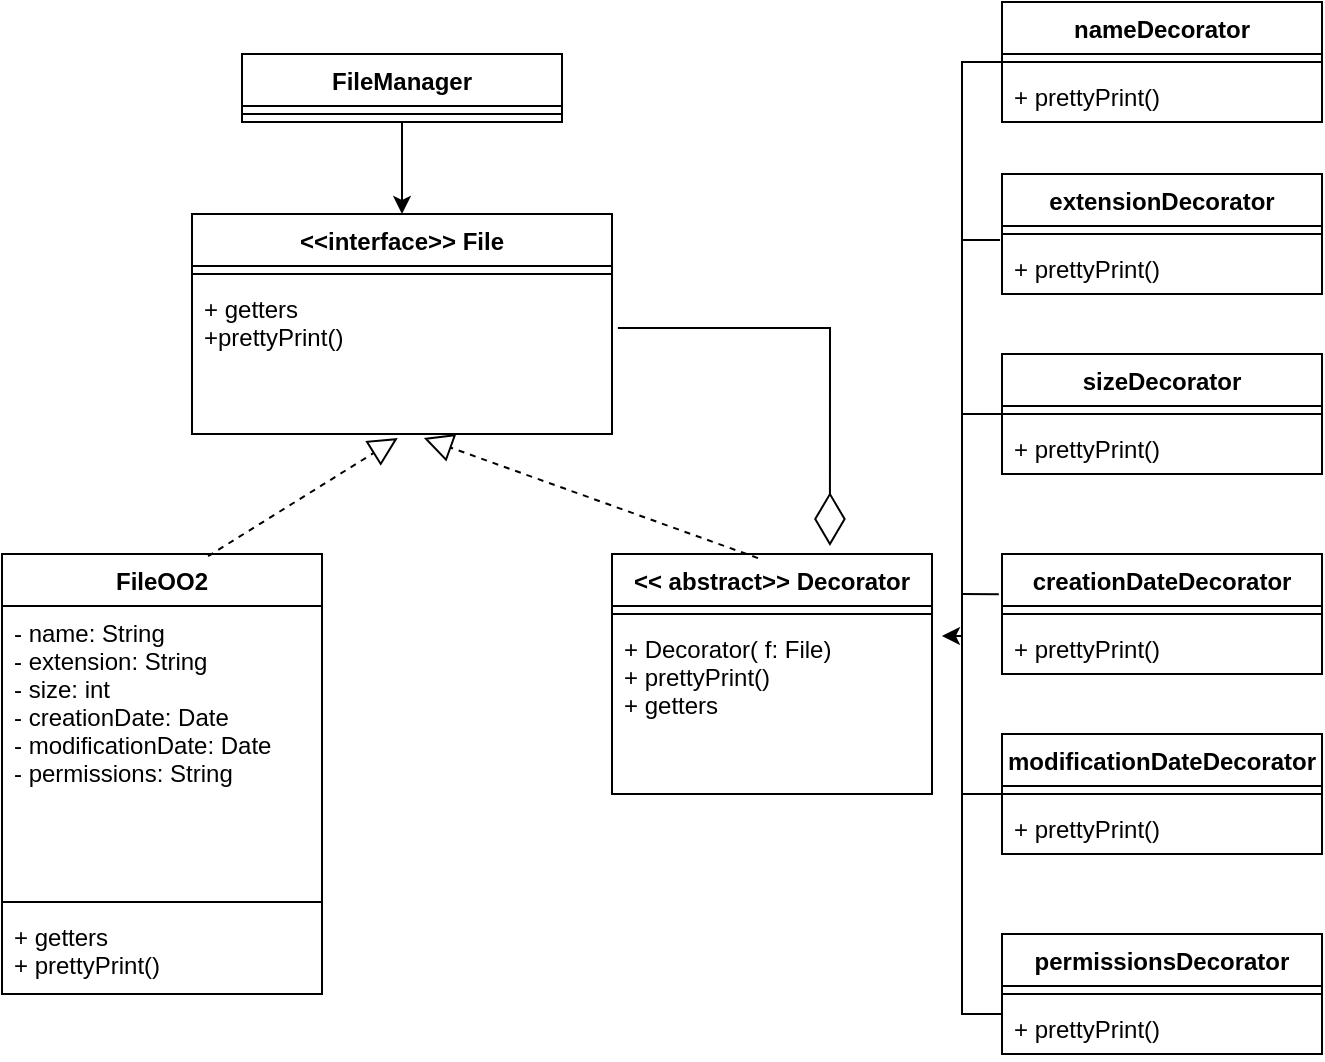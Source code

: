 <mxfile version="17.4.5" type="github">
  <diagram id="l77j4i7QWaRJAyjjo0qU" name="Page-1">
    <mxGraphModel dx="824" dy="885" grid="1" gridSize="10" guides="1" tooltips="1" connect="1" arrows="1" fold="1" page="1" pageScale="1" pageWidth="827" pageHeight="1169" math="0" shadow="0">
      <root>
        <mxCell id="0" />
        <mxCell id="1" parent="0" />
        <mxCell id="biVh_dBmkdVdkPoWTslJ-47" style="edgeStyle=orthogonalEdgeStyle;rounded=0;orthogonalLoop=1;jettySize=auto;html=1;" edge="1" parent="1" source="biVh_dBmkdVdkPoWTslJ-2" target="biVh_dBmkdVdkPoWTslJ-6">
          <mxGeometry relative="1" as="geometry" />
        </mxCell>
        <mxCell id="biVh_dBmkdVdkPoWTslJ-2" value="FileManager" style="swimlane;fontStyle=1;align=center;verticalAlign=top;childLayout=stackLayout;horizontal=1;startSize=26;horizontalStack=0;resizeParent=1;resizeParentMax=0;resizeLast=0;collapsible=1;marginBottom=0;" vertex="1" parent="1">
          <mxGeometry x="220" y="180" width="160" height="34" as="geometry" />
        </mxCell>
        <mxCell id="biVh_dBmkdVdkPoWTslJ-4" value="" style="line;strokeWidth=1;fillColor=none;align=left;verticalAlign=middle;spacingTop=-1;spacingLeft=3;spacingRight=3;rotatable=0;labelPosition=right;points=[];portConstraint=eastwest;" vertex="1" parent="biVh_dBmkdVdkPoWTslJ-2">
          <mxGeometry y="26" width="160" height="8" as="geometry" />
        </mxCell>
        <mxCell id="biVh_dBmkdVdkPoWTslJ-6" value="&lt;&lt;interface&gt;&gt; File&#xa;" style="swimlane;fontStyle=1;align=center;verticalAlign=top;childLayout=stackLayout;horizontal=1;startSize=26;horizontalStack=0;resizeParent=1;resizeParentMax=0;resizeLast=0;collapsible=1;marginBottom=0;" vertex="1" parent="1">
          <mxGeometry x="195" y="260" width="210" height="110" as="geometry" />
        </mxCell>
        <mxCell id="biVh_dBmkdVdkPoWTslJ-8" value="" style="line;strokeWidth=1;fillColor=none;align=left;verticalAlign=middle;spacingTop=-1;spacingLeft=3;spacingRight=3;rotatable=0;labelPosition=right;points=[];portConstraint=eastwest;" vertex="1" parent="biVh_dBmkdVdkPoWTslJ-6">
          <mxGeometry y="26" width="210" height="8" as="geometry" />
        </mxCell>
        <mxCell id="biVh_dBmkdVdkPoWTslJ-9" value="+ getters&#xa;+prettyPrint()" style="text;strokeColor=none;fillColor=none;align=left;verticalAlign=top;spacingLeft=4;spacingRight=4;overflow=hidden;rotatable=0;points=[[0,0.5],[1,0.5]];portConstraint=eastwest;" vertex="1" parent="biVh_dBmkdVdkPoWTslJ-6">
          <mxGeometry y="34" width="210" height="76" as="geometry" />
        </mxCell>
        <mxCell id="biVh_dBmkdVdkPoWTslJ-10" value="FileOO2" style="swimlane;fontStyle=1;align=center;verticalAlign=top;childLayout=stackLayout;horizontal=1;startSize=26;horizontalStack=0;resizeParent=1;resizeParentMax=0;resizeLast=0;collapsible=1;marginBottom=0;" vertex="1" parent="1">
          <mxGeometry x="100" y="430" width="160" height="220" as="geometry" />
        </mxCell>
        <mxCell id="biVh_dBmkdVdkPoWTslJ-11" value="- name: String&#xa;- extension: String&#xa;- size: int&#xa;- creationDate: Date&#xa;- modificationDate: Date&#xa;- permissions: String" style="text;strokeColor=none;fillColor=none;align=left;verticalAlign=top;spacingLeft=4;spacingRight=4;overflow=hidden;rotatable=0;points=[[0,0.5],[1,0.5]];portConstraint=eastwest;" vertex="1" parent="biVh_dBmkdVdkPoWTslJ-10">
          <mxGeometry y="26" width="160" height="144" as="geometry" />
        </mxCell>
        <mxCell id="biVh_dBmkdVdkPoWTslJ-12" value="" style="line;strokeWidth=1;fillColor=none;align=left;verticalAlign=middle;spacingTop=-1;spacingLeft=3;spacingRight=3;rotatable=0;labelPosition=right;points=[];portConstraint=eastwest;" vertex="1" parent="biVh_dBmkdVdkPoWTslJ-10">
          <mxGeometry y="170" width="160" height="8" as="geometry" />
        </mxCell>
        <mxCell id="biVh_dBmkdVdkPoWTslJ-13" value="+ getters&#xa;+ prettyPrint()" style="text;strokeColor=none;fillColor=none;align=left;verticalAlign=top;spacingLeft=4;spacingRight=4;overflow=hidden;rotatable=0;points=[[0,0.5],[1,0.5]];portConstraint=eastwest;" vertex="1" parent="biVh_dBmkdVdkPoWTslJ-10">
          <mxGeometry y="178" width="160" height="42" as="geometry" />
        </mxCell>
        <mxCell id="biVh_dBmkdVdkPoWTslJ-14" value="" style="endArrow=block;dashed=1;endFill=0;endSize=12;html=1;rounded=0;exitX=0.644;exitY=0.005;exitDx=0;exitDy=0;exitPerimeter=0;entryX=0.49;entryY=1.026;entryDx=0;entryDy=0;entryPerimeter=0;" edge="1" parent="1" source="biVh_dBmkdVdkPoWTslJ-10" target="biVh_dBmkdVdkPoWTslJ-9">
          <mxGeometry width="160" relative="1" as="geometry">
            <mxPoint x="260" y="380" as="sourcePoint" />
            <mxPoint x="420" y="380" as="targetPoint" />
          </mxGeometry>
        </mxCell>
        <mxCell id="biVh_dBmkdVdkPoWTslJ-15" value="&lt;&lt; abstract&gt;&gt; Decorator" style="swimlane;fontStyle=1;align=center;verticalAlign=top;childLayout=stackLayout;horizontal=1;startSize=26;horizontalStack=0;resizeParent=1;resizeParentMax=0;resizeLast=0;collapsible=1;marginBottom=0;" vertex="1" parent="1">
          <mxGeometry x="405" y="430" width="160" height="120" as="geometry" />
        </mxCell>
        <mxCell id="biVh_dBmkdVdkPoWTslJ-17" value="" style="line;strokeWidth=1;fillColor=none;align=left;verticalAlign=middle;spacingTop=-1;spacingLeft=3;spacingRight=3;rotatable=0;labelPosition=right;points=[];portConstraint=eastwest;" vertex="1" parent="biVh_dBmkdVdkPoWTslJ-15">
          <mxGeometry y="26" width="160" height="8" as="geometry" />
        </mxCell>
        <mxCell id="biVh_dBmkdVdkPoWTslJ-18" value="+ Decorator( f: File)&#xa;+ prettyPrint()&#xa;+ getters" style="text;strokeColor=none;fillColor=none;align=left;verticalAlign=top;spacingLeft=4;spacingRight=4;overflow=hidden;rotatable=0;points=[[0,0.5],[1,0.5]];portConstraint=eastwest;" vertex="1" parent="biVh_dBmkdVdkPoWTslJ-15">
          <mxGeometry y="34" width="160" height="86" as="geometry" />
        </mxCell>
        <mxCell id="biVh_dBmkdVdkPoWTslJ-19" value="" style="endArrow=block;dashed=1;endFill=0;endSize=12;html=1;rounded=0;exitX=0.456;exitY=0.017;exitDx=0;exitDy=0;exitPerimeter=0;entryX=0.552;entryY=1.026;entryDx=0;entryDy=0;entryPerimeter=0;" edge="1" parent="1" source="biVh_dBmkdVdkPoWTslJ-15" target="biVh_dBmkdVdkPoWTslJ-9">
          <mxGeometry width="160" relative="1" as="geometry">
            <mxPoint x="213.04" y="441.1" as="sourcePoint" />
            <mxPoint x="307.9" y="381.976" as="targetPoint" />
          </mxGeometry>
        </mxCell>
        <mxCell id="biVh_dBmkdVdkPoWTslJ-20" value="" style="endArrow=diamondThin;endFill=0;endSize=24;html=1;rounded=0;entryX=0.681;entryY=-0.033;entryDx=0;entryDy=0;entryPerimeter=0;exitX=1.014;exitY=0.303;exitDx=0;exitDy=0;exitPerimeter=0;" edge="1" parent="1" source="biVh_dBmkdVdkPoWTslJ-9" target="biVh_dBmkdVdkPoWTslJ-15">
          <mxGeometry width="160" relative="1" as="geometry">
            <mxPoint x="260" y="380" as="sourcePoint" />
            <mxPoint x="420" y="380" as="targetPoint" />
            <Array as="points">
              <mxPoint x="514" y="317" />
            </Array>
          </mxGeometry>
        </mxCell>
        <mxCell id="biVh_dBmkdVdkPoWTslJ-21" value="permissionsDecorator" style="swimlane;fontStyle=1;align=center;verticalAlign=top;childLayout=stackLayout;horizontal=1;startSize=26;horizontalStack=0;resizeParent=1;resizeParentMax=0;resizeLast=0;collapsible=1;marginBottom=0;" vertex="1" parent="1">
          <mxGeometry x="600" y="620" width="160" height="60" as="geometry" />
        </mxCell>
        <mxCell id="biVh_dBmkdVdkPoWTslJ-23" value="" style="line;strokeWidth=1;fillColor=none;align=left;verticalAlign=middle;spacingTop=-1;spacingLeft=3;spacingRight=3;rotatable=0;labelPosition=right;points=[];portConstraint=eastwest;" vertex="1" parent="biVh_dBmkdVdkPoWTslJ-21">
          <mxGeometry y="26" width="160" height="8" as="geometry" />
        </mxCell>
        <mxCell id="biVh_dBmkdVdkPoWTslJ-24" value="+ prettyPrint()" style="text;strokeColor=none;fillColor=none;align=left;verticalAlign=top;spacingLeft=4;spacingRight=4;overflow=hidden;rotatable=0;points=[[0,0.5],[1,0.5]];portConstraint=eastwest;" vertex="1" parent="biVh_dBmkdVdkPoWTslJ-21">
          <mxGeometry y="34" width="160" height="26" as="geometry" />
        </mxCell>
        <mxCell id="biVh_dBmkdVdkPoWTslJ-25" value="modificationDateDecorator" style="swimlane;fontStyle=1;align=center;verticalAlign=top;childLayout=stackLayout;horizontal=1;startSize=26;horizontalStack=0;resizeParent=1;resizeParentMax=0;resizeLast=0;collapsible=1;marginBottom=0;" vertex="1" parent="1">
          <mxGeometry x="600" y="520" width="160" height="60" as="geometry" />
        </mxCell>
        <mxCell id="biVh_dBmkdVdkPoWTslJ-26" value="" style="line;strokeWidth=1;fillColor=none;align=left;verticalAlign=middle;spacingTop=-1;spacingLeft=3;spacingRight=3;rotatable=0;labelPosition=right;points=[];portConstraint=eastwest;" vertex="1" parent="biVh_dBmkdVdkPoWTslJ-25">
          <mxGeometry y="26" width="160" height="8" as="geometry" />
        </mxCell>
        <mxCell id="biVh_dBmkdVdkPoWTslJ-27" value="+ prettyPrint()" style="text;strokeColor=none;fillColor=none;align=left;verticalAlign=top;spacingLeft=4;spacingRight=4;overflow=hidden;rotatable=0;points=[[0,0.5],[1,0.5]];portConstraint=eastwest;" vertex="1" parent="biVh_dBmkdVdkPoWTslJ-25">
          <mxGeometry y="34" width="160" height="26" as="geometry" />
        </mxCell>
        <mxCell id="biVh_dBmkdVdkPoWTslJ-28" value="creationDateDecorator" style="swimlane;fontStyle=1;align=center;verticalAlign=top;childLayout=stackLayout;horizontal=1;startSize=26;horizontalStack=0;resizeParent=1;resizeParentMax=0;resizeLast=0;collapsible=1;marginBottom=0;" vertex="1" parent="1">
          <mxGeometry x="600" y="430" width="160" height="60" as="geometry" />
        </mxCell>
        <mxCell id="biVh_dBmkdVdkPoWTslJ-29" value="" style="line;strokeWidth=1;fillColor=none;align=left;verticalAlign=middle;spacingTop=-1;spacingLeft=3;spacingRight=3;rotatable=0;labelPosition=right;points=[];portConstraint=eastwest;" vertex="1" parent="biVh_dBmkdVdkPoWTslJ-28">
          <mxGeometry y="26" width="160" height="8" as="geometry" />
        </mxCell>
        <mxCell id="biVh_dBmkdVdkPoWTslJ-30" value="+ prettyPrint()" style="text;strokeColor=none;fillColor=none;align=left;verticalAlign=top;spacingLeft=4;spacingRight=4;overflow=hidden;rotatable=0;points=[[0,0.5],[1,0.5]];portConstraint=eastwest;" vertex="1" parent="biVh_dBmkdVdkPoWTslJ-28">
          <mxGeometry y="34" width="160" height="26" as="geometry" />
        </mxCell>
        <mxCell id="biVh_dBmkdVdkPoWTslJ-31" value="sizeDecorator" style="swimlane;fontStyle=1;align=center;verticalAlign=top;childLayout=stackLayout;horizontal=1;startSize=26;horizontalStack=0;resizeParent=1;resizeParentMax=0;resizeLast=0;collapsible=1;marginBottom=0;" vertex="1" parent="1">
          <mxGeometry x="600" y="330" width="160" height="60" as="geometry" />
        </mxCell>
        <mxCell id="biVh_dBmkdVdkPoWTslJ-32" value="" style="line;strokeWidth=1;fillColor=none;align=left;verticalAlign=middle;spacingTop=-1;spacingLeft=3;spacingRight=3;rotatable=0;labelPosition=right;points=[];portConstraint=eastwest;" vertex="1" parent="biVh_dBmkdVdkPoWTslJ-31">
          <mxGeometry y="26" width="160" height="8" as="geometry" />
        </mxCell>
        <mxCell id="biVh_dBmkdVdkPoWTslJ-33" value="+ prettyPrint()" style="text;strokeColor=none;fillColor=none;align=left;verticalAlign=top;spacingLeft=4;spacingRight=4;overflow=hidden;rotatable=0;points=[[0,0.5],[1,0.5]];portConstraint=eastwest;" vertex="1" parent="biVh_dBmkdVdkPoWTslJ-31">
          <mxGeometry y="34" width="160" height="26" as="geometry" />
        </mxCell>
        <mxCell id="biVh_dBmkdVdkPoWTslJ-34" value="extensionDecorator" style="swimlane;fontStyle=1;align=center;verticalAlign=top;childLayout=stackLayout;horizontal=1;startSize=26;horizontalStack=0;resizeParent=1;resizeParentMax=0;resizeLast=0;collapsible=1;marginBottom=0;" vertex="1" parent="1">
          <mxGeometry x="600" y="240" width="160" height="60" as="geometry" />
        </mxCell>
        <mxCell id="biVh_dBmkdVdkPoWTslJ-35" value="" style="line;strokeWidth=1;fillColor=none;align=left;verticalAlign=middle;spacingTop=-1;spacingLeft=3;spacingRight=3;rotatable=0;labelPosition=right;points=[];portConstraint=eastwest;" vertex="1" parent="biVh_dBmkdVdkPoWTslJ-34">
          <mxGeometry y="26" width="160" height="8" as="geometry" />
        </mxCell>
        <mxCell id="biVh_dBmkdVdkPoWTslJ-36" value="+ prettyPrint()" style="text;strokeColor=none;fillColor=none;align=left;verticalAlign=top;spacingLeft=4;spacingRight=4;overflow=hidden;rotatable=0;points=[[0,0.5],[1,0.5]];portConstraint=eastwest;" vertex="1" parent="biVh_dBmkdVdkPoWTslJ-34">
          <mxGeometry y="34" width="160" height="26" as="geometry" />
        </mxCell>
        <mxCell id="biVh_dBmkdVdkPoWTslJ-37" value="nameDecorator" style="swimlane;fontStyle=1;align=center;verticalAlign=top;childLayout=stackLayout;horizontal=1;startSize=26;horizontalStack=0;resizeParent=1;resizeParentMax=0;resizeLast=0;collapsible=1;marginBottom=0;" vertex="1" parent="1">
          <mxGeometry x="600" y="154" width="160" height="60" as="geometry" />
        </mxCell>
        <mxCell id="biVh_dBmkdVdkPoWTslJ-38" value="" style="line;strokeWidth=1;fillColor=none;align=left;verticalAlign=middle;spacingTop=-1;spacingLeft=3;spacingRight=3;rotatable=0;labelPosition=right;points=[];portConstraint=eastwest;" vertex="1" parent="biVh_dBmkdVdkPoWTslJ-37">
          <mxGeometry y="26" width="160" height="8" as="geometry" />
        </mxCell>
        <mxCell id="biVh_dBmkdVdkPoWTslJ-39" value="+ prettyPrint()" style="text;strokeColor=none;fillColor=none;align=left;verticalAlign=top;spacingLeft=4;spacingRight=4;overflow=hidden;rotatable=0;points=[[0,0.5],[1,0.5]];portConstraint=eastwest;" vertex="1" parent="biVh_dBmkdVdkPoWTslJ-37">
          <mxGeometry y="34" width="160" height="26" as="geometry" />
        </mxCell>
        <mxCell id="biVh_dBmkdVdkPoWTslJ-40" style="edgeStyle=orthogonalEdgeStyle;rounded=0;orthogonalLoop=1;jettySize=auto;html=1;entryX=1.031;entryY=0.081;entryDx=0;entryDy=0;entryPerimeter=0;" edge="1" parent="1" source="biVh_dBmkdVdkPoWTslJ-38" target="biVh_dBmkdVdkPoWTslJ-18">
          <mxGeometry relative="1" as="geometry">
            <Array as="points">
              <mxPoint x="580" y="184" />
              <mxPoint x="580" y="471" />
            </Array>
          </mxGeometry>
        </mxCell>
        <mxCell id="biVh_dBmkdVdkPoWTslJ-42" value="" style="endArrow=none;html=1;rounded=0;entryX=-0.006;entryY=-0.038;entryDx=0;entryDy=0;entryPerimeter=0;" edge="1" parent="1" target="biVh_dBmkdVdkPoWTslJ-36">
          <mxGeometry width="50" height="50" relative="1" as="geometry">
            <mxPoint x="580" y="273" as="sourcePoint" />
            <mxPoint x="500" y="360" as="targetPoint" />
          </mxGeometry>
        </mxCell>
        <mxCell id="biVh_dBmkdVdkPoWTslJ-43" value="" style="endArrow=none;html=1;rounded=0;entryX=0;entryY=-0.154;entryDx=0;entryDy=0;entryPerimeter=0;" edge="1" parent="1" target="biVh_dBmkdVdkPoWTslJ-33">
          <mxGeometry width="50" height="50" relative="1" as="geometry">
            <mxPoint x="580" y="360" as="sourcePoint" />
            <mxPoint x="609.04" y="283.012" as="targetPoint" />
          </mxGeometry>
        </mxCell>
        <mxCell id="biVh_dBmkdVdkPoWTslJ-44" value="" style="endArrow=none;html=1;rounded=0;entryX=-0.01;entryY=0.335;entryDx=0;entryDy=0;entryPerimeter=0;" edge="1" parent="1" target="biVh_dBmkdVdkPoWTslJ-28">
          <mxGeometry width="50" height="50" relative="1" as="geometry">
            <mxPoint x="580" y="450" as="sourcePoint" />
            <mxPoint x="610" y="369.996" as="targetPoint" />
          </mxGeometry>
        </mxCell>
        <mxCell id="biVh_dBmkdVdkPoWTslJ-45" value="" style="endArrow=none;html=1;rounded=0;entryX=0;entryY=0.5;entryDx=0;entryDy=0;entryPerimeter=0;" edge="1" parent="1" target="biVh_dBmkdVdkPoWTslJ-26">
          <mxGeometry width="50" height="50" relative="1" as="geometry">
            <mxPoint x="580" y="460" as="sourcePoint" />
            <mxPoint x="608.4" y="460.1" as="targetPoint" />
            <Array as="points">
              <mxPoint x="580" y="550" />
            </Array>
          </mxGeometry>
        </mxCell>
        <mxCell id="biVh_dBmkdVdkPoWTslJ-46" value="" style="endArrow=none;html=1;rounded=0;entryX=0;entryY=0.231;entryDx=0;entryDy=0;entryPerimeter=0;" edge="1" parent="1" target="biVh_dBmkdVdkPoWTslJ-24">
          <mxGeometry width="50" height="50" relative="1" as="geometry">
            <mxPoint x="580" y="470" as="sourcePoint" />
            <mxPoint x="610" y="560" as="targetPoint" />
            <Array as="points">
              <mxPoint x="580" y="540" />
              <mxPoint x="580" y="660" />
            </Array>
          </mxGeometry>
        </mxCell>
      </root>
    </mxGraphModel>
  </diagram>
</mxfile>
